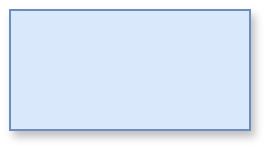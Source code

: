 <mxfile version="22.0.8" type="github">
  <diagram name="第 1 页" id="HJfx_p1aVzUM6lLbT6oQ">
    <mxGraphModel dx="1070" dy="564" grid="1" gridSize="10" guides="1" tooltips="1" connect="1" arrows="1" fold="1" page="1" pageScale="1" pageWidth="827" pageHeight="1169" math="0" shadow="0">
      <root>
        <mxCell id="0" />
        <mxCell id="1" parent="0" />
        <mxCell id="SBP2a-i2krgMRTXfheBo-1" value="" style="rounded=0;whiteSpace=wrap;html=1;shadow=1;fillColor=#dae8fc;strokeColor=#6c8ebf;" vertex="1" parent="1">
          <mxGeometry x="70" y="50" width="120" height="60" as="geometry" />
        </mxCell>
      </root>
    </mxGraphModel>
  </diagram>
</mxfile>
